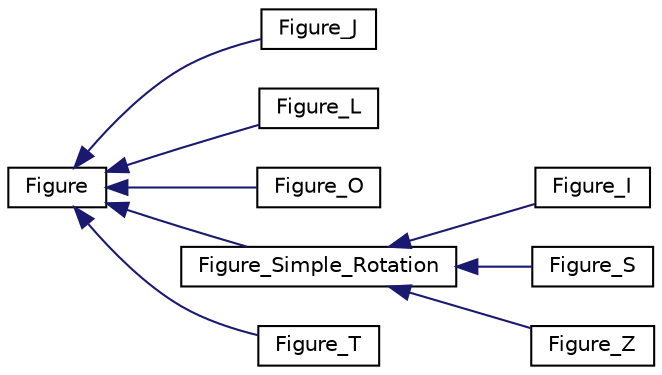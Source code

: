 digraph "Graphical Class Hierarchy"
{
  edge [fontname="Helvetica",fontsize="10",labelfontname="Helvetica",labelfontsize="10"];
  node [fontname="Helvetica",fontsize="10",shape=record];
  rankdir="LR";
  Node0 [label="Figure",height=0.2,width=0.4,color="black", fillcolor="white", style="filled",URL="$classFigure.html",tooltip="Abstract class to implement general behaviour of all the figures. "];
  Node0 -> Node1 [dir="back",color="midnightblue",fontsize="10",style="solid",fontname="Helvetica"];
  Node1 [label="Figure_J",height=0.2,width=0.4,color="black", fillcolor="white", style="filled",URL="$classFigure__J.html",tooltip="J figure class. "];
  Node0 -> Node2 [dir="back",color="midnightblue",fontsize="10",style="solid",fontname="Helvetica"];
  Node2 [label="Figure_L",height=0.2,width=0.4,color="black", fillcolor="white", style="filled",URL="$classFigure__L.html",tooltip="L figure class. "];
  Node0 -> Node3 [dir="back",color="midnightblue",fontsize="10",style="solid",fontname="Helvetica"];
  Node3 [label="Figure_O",height=0.2,width=0.4,color="black", fillcolor="white", style="filled",URL="$classFigure__O.html",tooltip="Squared figure class. "];
  Node0 -> Node4 [dir="back",color="midnightblue",fontsize="10",style="solid",fontname="Helvetica"];
  Node4 [label="Figure_Simple_Rotation",height=0.2,width=0.4,color="black", fillcolor="white", style="filled",URL="$classFigure__Simple__Rotation.html",tooltip="Class that generalizes all the figures with only two possible rotations. "];
  Node4 -> Node5 [dir="back",color="midnightblue",fontsize="10",style="solid",fontname="Helvetica"];
  Node5 [label="Figure_I",height=0.2,width=0.4,color="black", fillcolor="white", style="filled",URL="$classFigure__I.html",tooltip="Stick figure class. "];
  Node4 -> Node6 [dir="back",color="midnightblue",fontsize="10",style="solid",fontname="Helvetica"];
  Node6 [label="Figure_S",height=0.2,width=0.4,color="black", fillcolor="white", style="filled",URL="$classFigure__S.html",tooltip="S figure class. "];
  Node4 -> Node7 [dir="back",color="midnightblue",fontsize="10",style="solid",fontname="Helvetica"];
  Node7 [label="Figure_Z",height=0.2,width=0.4,color="black", fillcolor="white", style="filled",URL="$classFigure__Z.html",tooltip="Z figure class. "];
  Node0 -> Node8 [dir="back",color="midnightblue",fontsize="10",style="solid",fontname="Helvetica"];
  Node8 [label="Figure_T",height=0.2,width=0.4,color="black", fillcolor="white", style="filled",URL="$classFigure__T.html",tooltip="T figure class. "];
}
